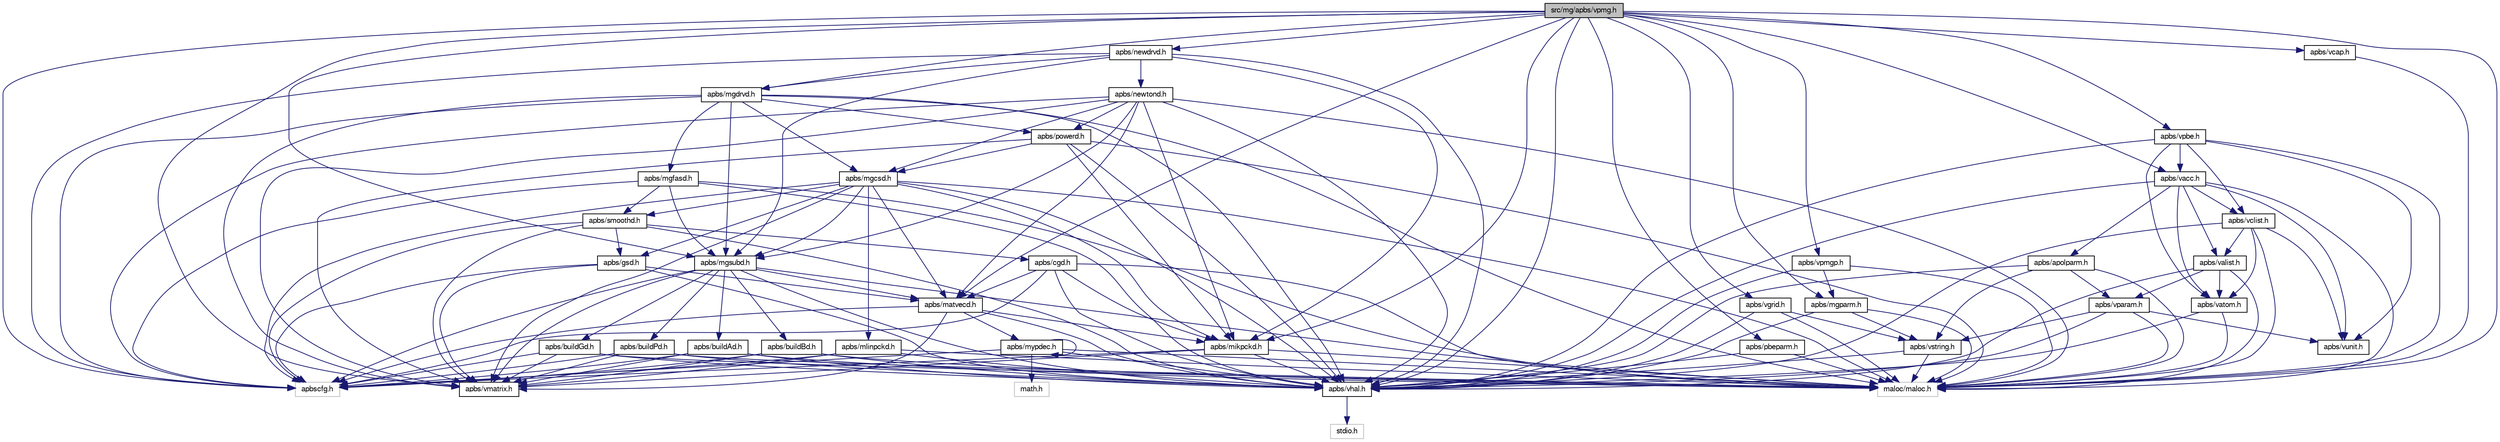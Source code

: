 digraph "src/mg/apbs/vpmg.h"
{
  edge [fontname="FreeSans",fontsize="10",labelfontname="FreeSans",labelfontsize="10"];
  node [fontname="FreeSans",fontsize="10",shape=record];
  Node1 [label="src/mg/apbs/vpmg.h",height=0.2,width=0.4,color="black", fillcolor="grey75", style="filled" fontcolor="black"];
  Node1 -> Node2 [color="midnightblue",fontsize="10",style="solid",fontname="FreeSans"];
  Node2 [label="apbscfg.h",height=0.2,width=0.4,color="grey75", fillcolor="white", style="filled"];
  Node1 -> Node3 [color="midnightblue",fontsize="10",style="solid",fontname="FreeSans"];
  Node3 [label="maloc/maloc.h",height=0.2,width=0.4,color="grey75", fillcolor="white", style="filled"];
  Node1 -> Node4 [color="midnightblue",fontsize="10",style="solid",fontname="FreeSans"];
  Node4 [label="apbs/vhal.h",height=0.2,width=0.4,color="black", fillcolor="white", style="filled",URL="$vhal_8h.html",tooltip="Contains generic macro definitions for APBS."];
  Node4 -> Node5 [color="midnightblue",fontsize="10",style="solid",fontname="FreeSans"];
  Node5 [label="stdio.h",height=0.2,width=0.4,color="grey75", fillcolor="white", style="filled"];
  Node1 -> Node6 [color="midnightblue",fontsize="10",style="solid",fontname="FreeSans"];
  Node6 [label="apbs/vpmgp.h",height=0.2,width=0.4,color="black", fillcolor="white", style="filled",URL="$vpmgp_8h.html",tooltip="Contains declarations for class Vpmgp."];
  Node6 -> Node3 [color="midnightblue",fontsize="10",style="solid",fontname="FreeSans"];
  Node6 -> Node4 [color="midnightblue",fontsize="10",style="solid",fontname="FreeSans"];
  Node6 -> Node7 [color="midnightblue",fontsize="10",style="solid",fontname="FreeSans"];
  Node7 [label="apbs/mgparm.h",height=0.2,width=0.4,color="black", fillcolor="white", style="filled",URL="$mgparm_8h.html",tooltip="Contains declarations for class MGparm."];
  Node7 -> Node3 [color="midnightblue",fontsize="10",style="solid",fontname="FreeSans"];
  Node7 -> Node4 [color="midnightblue",fontsize="10",style="solid",fontname="FreeSans"];
  Node7 -> Node8 [color="midnightblue",fontsize="10",style="solid",fontname="FreeSans"];
  Node8 [label="apbs/vstring.h",height=0.2,width=0.4,color="black", fillcolor="white", style="filled",URL="$vstring_8h.html",tooltip="Contains declarations for class Vstring."];
  Node8 -> Node3 [color="midnightblue",fontsize="10",style="solid",fontname="FreeSans"];
  Node8 -> Node4 [color="midnightblue",fontsize="10",style="solid",fontname="FreeSans"];
  Node1 -> Node9 [color="midnightblue",fontsize="10",style="solid",fontname="FreeSans"];
  Node9 [label="apbs/vacc.h",height=0.2,width=0.4,color="black", fillcolor="white", style="filled",URL="$vacc_8h.html",tooltip="Contains declarations for class Vacc."];
  Node9 -> Node3 [color="midnightblue",fontsize="10",style="solid",fontname="FreeSans"];
  Node9 -> Node4 [color="midnightblue",fontsize="10",style="solid",fontname="FreeSans"];
  Node9 -> Node10 [color="midnightblue",fontsize="10",style="solid",fontname="FreeSans"];
  Node10 [label="apbs/valist.h",height=0.2,width=0.4,color="black", fillcolor="white", style="filled",URL="$valist_8h.html",tooltip="Contains declarations for class Valist."];
  Node10 -> Node3 [color="midnightblue",fontsize="10",style="solid",fontname="FreeSans"];
  Node10 -> Node4 [color="midnightblue",fontsize="10",style="solid",fontname="FreeSans"];
  Node10 -> Node11 [color="midnightblue",fontsize="10",style="solid",fontname="FreeSans"];
  Node11 [label="apbs/vatom.h",height=0.2,width=0.4,color="black", fillcolor="white", style="filled",URL="$vatom_8h.html",tooltip="Contains declarations for class Vatom."];
  Node11 -> Node3 [color="midnightblue",fontsize="10",style="solid",fontname="FreeSans"];
  Node11 -> Node4 [color="midnightblue",fontsize="10",style="solid",fontname="FreeSans"];
  Node10 -> Node12 [color="midnightblue",fontsize="10",style="solid",fontname="FreeSans"];
  Node12 [label="apbs/vparam.h",height=0.2,width=0.4,color="black", fillcolor="white", style="filled",URL="$vparam_8h.html",tooltip="Contains declarations for class Vparam."];
  Node12 -> Node3 [color="midnightblue",fontsize="10",style="solid",fontname="FreeSans"];
  Node12 -> Node4 [color="midnightblue",fontsize="10",style="solid",fontname="FreeSans"];
  Node12 -> Node13 [color="midnightblue",fontsize="10",style="solid",fontname="FreeSans"];
  Node13 [label="apbs/vunit.h",height=0.2,width=0.4,color="black", fillcolor="white", style="filled",URL="$vunit_8h.html",tooltip="Contains a collection of useful constants and conversion factors."];
  Node12 -> Node8 [color="midnightblue",fontsize="10",style="solid",fontname="FreeSans"];
  Node9 -> Node14 [color="midnightblue",fontsize="10",style="solid",fontname="FreeSans"];
  Node14 [label="apbs/vclist.h",height=0.2,width=0.4,color="black", fillcolor="white", style="filled",URL="$vclist_8h.html",tooltip="Contains declarations for class Vclist."];
  Node14 -> Node3 [color="midnightblue",fontsize="10",style="solid",fontname="FreeSans"];
  Node14 -> Node4 [color="midnightblue",fontsize="10",style="solid",fontname="FreeSans"];
  Node14 -> Node10 [color="midnightblue",fontsize="10",style="solid",fontname="FreeSans"];
  Node14 -> Node11 [color="midnightblue",fontsize="10",style="solid",fontname="FreeSans"];
  Node14 -> Node13 [color="midnightblue",fontsize="10",style="solid",fontname="FreeSans"];
  Node9 -> Node11 [color="midnightblue",fontsize="10",style="solid",fontname="FreeSans"];
  Node9 -> Node13 [color="midnightblue",fontsize="10",style="solid",fontname="FreeSans"];
  Node9 -> Node15 [color="midnightblue",fontsize="10",style="solid",fontname="FreeSans"];
  Node15 [label="apbs/apolparm.h",height=0.2,width=0.4,color="black", fillcolor="white", style="filled",URL="$apolparm_8h_source.html"];
  Node15 -> Node3 [color="midnightblue",fontsize="10",style="solid",fontname="FreeSans"];
  Node15 -> Node4 [color="midnightblue",fontsize="10",style="solid",fontname="FreeSans"];
  Node15 -> Node8 [color="midnightblue",fontsize="10",style="solid",fontname="FreeSans"];
  Node15 -> Node12 [color="midnightblue",fontsize="10",style="solid",fontname="FreeSans"];
  Node1 -> Node16 [color="midnightblue",fontsize="10",style="solid",fontname="FreeSans"];
  Node16 [label="apbs/vcap.h",height=0.2,width=0.4,color="black", fillcolor="white", style="filled",URL="$vcap_8h.html",tooltip="Contains declarations for class Vcap."];
  Node16 -> Node3 [color="midnightblue",fontsize="10",style="solid",fontname="FreeSans"];
  Node1 -> Node17 [color="midnightblue",fontsize="10",style="solid",fontname="FreeSans"];
  Node17 [label="apbs/vpbe.h",height=0.2,width=0.4,color="black", fillcolor="white", style="filled",URL="$vpbe_8h.html",tooltip="Contains declarations for class Vpbe."];
  Node17 -> Node3 [color="midnightblue",fontsize="10",style="solid",fontname="FreeSans"];
  Node17 -> Node4 [color="midnightblue",fontsize="10",style="solid",fontname="FreeSans"];
  Node17 -> Node13 [color="midnightblue",fontsize="10",style="solid",fontname="FreeSans"];
  Node17 -> Node11 [color="midnightblue",fontsize="10",style="solid",fontname="FreeSans"];
  Node17 -> Node9 [color="midnightblue",fontsize="10",style="solid",fontname="FreeSans"];
  Node17 -> Node14 [color="midnightblue",fontsize="10",style="solid",fontname="FreeSans"];
  Node1 -> Node18 [color="midnightblue",fontsize="10",style="solid",fontname="FreeSans"];
  Node18 [label="apbs/vgrid.h",height=0.2,width=0.4,color="black", fillcolor="white", style="filled",URL="$vgrid_8h.html",tooltip="Potential oracle for Cartesian mesh data."];
  Node18 -> Node3 [color="midnightblue",fontsize="10",style="solid",fontname="FreeSans"];
  Node18 -> Node4 [color="midnightblue",fontsize="10",style="solid",fontname="FreeSans"];
  Node18 -> Node8 [color="midnightblue",fontsize="10",style="solid",fontname="FreeSans"];
  Node1 -> Node7 [color="midnightblue",fontsize="10",style="solid",fontname="FreeSans"];
  Node1 -> Node19 [color="midnightblue",fontsize="10",style="solid",fontname="FreeSans"];
  Node19 [label="apbs/pbeparm.h",height=0.2,width=0.4,color="black", fillcolor="white", style="filled",URL="$pbeparm_8h.html",tooltip="Contains declarations for class PBEparm."];
  Node19 -> Node3 [color="midnightblue",fontsize="10",style="solid",fontname="FreeSans"];
  Node19 -> Node4 [color="midnightblue",fontsize="10",style="solid",fontname="FreeSans"];
  Node1 -> Node20 [color="midnightblue",fontsize="10",style="solid",fontname="FreeSans"];
  Node20 [label="apbs/vmatrix.h",height=0.2,width=0.4,color="black", fillcolor="white", style="filled",URL="$vmatrix_8h.html",tooltip="Contains inclusions for matrix data wrappers."];
  Node1 -> Node21 [color="midnightblue",fontsize="10",style="solid",fontname="FreeSans"];
  Node21 [label="apbs/mgdrvd.h",height=0.2,width=0.4,color="black", fillcolor="white", style="filled",URL="$mgdrvd_8h_source.html"];
  Node21 -> Node3 [color="midnightblue",fontsize="10",style="solid",fontname="FreeSans"];
  Node21 -> Node2 [color="midnightblue",fontsize="10",style="solid",fontname="FreeSans"];
  Node21 -> Node4 [color="midnightblue",fontsize="10",style="solid",fontname="FreeSans"];
  Node21 -> Node20 [color="midnightblue",fontsize="10",style="solid",fontname="FreeSans"];
  Node21 -> Node22 [color="midnightblue",fontsize="10",style="solid",fontname="FreeSans"];
  Node22 [label="apbs/mgsubd.h",height=0.2,width=0.4,color="black", fillcolor="white", style="filled",URL="$mgsubd_8h_source.html"];
  Node22 -> Node3 [color="midnightblue",fontsize="10",style="solid",fontname="FreeSans"];
  Node22 -> Node2 [color="midnightblue",fontsize="10",style="solid",fontname="FreeSans"];
  Node22 -> Node4 [color="midnightblue",fontsize="10",style="solid",fontname="FreeSans"];
  Node22 -> Node23 [color="midnightblue",fontsize="10",style="solid",fontname="FreeSans"];
  Node23 [label="apbs/matvecd.h",height=0.2,width=0.4,color="black", fillcolor="white", style="filled",URL="$matvecd_8h_source.html"];
  Node23 -> Node2 [color="midnightblue",fontsize="10",style="solid",fontname="FreeSans"];
  Node23 -> Node4 [color="midnightblue",fontsize="10",style="solid",fontname="FreeSans"];
  Node23 -> Node20 [color="midnightblue",fontsize="10",style="solid",fontname="FreeSans"];
  Node23 -> Node24 [color="midnightblue",fontsize="10",style="solid",fontname="FreeSans"];
  Node24 [label="apbs/mikpckd.h",height=0.2,width=0.4,color="black", fillcolor="white", style="filled",URL="$mikpckd_8h_source.html"];
  Node24 -> Node3 [color="midnightblue",fontsize="10",style="solid",fontname="FreeSans"];
  Node24 -> Node2 [color="midnightblue",fontsize="10",style="solid",fontname="FreeSans"];
  Node24 -> Node4 [color="midnightblue",fontsize="10",style="solid",fontname="FreeSans"];
  Node24 -> Node20 [color="midnightblue",fontsize="10",style="solid",fontname="FreeSans"];
  Node23 -> Node25 [color="midnightblue",fontsize="10",style="solid",fontname="FreeSans"];
  Node25 [label="apbs/mypdec.h",height=0.2,width=0.4,color="black", fillcolor="white", style="filled",URL="$mypdec_8h_source.html"];
  Node25 -> Node3 [color="midnightblue",fontsize="10",style="solid",fontname="FreeSans"];
  Node25 -> Node2 [color="midnightblue",fontsize="10",style="solid",fontname="FreeSans"];
  Node25 -> Node26 [color="midnightblue",fontsize="10",style="solid",fontname="FreeSans"];
  Node26 [label="math.h",height=0.2,width=0.4,color="grey75", fillcolor="white", style="filled"];
  Node25 -> Node4 [color="midnightblue",fontsize="10",style="solid",fontname="FreeSans"];
  Node25 -> Node25 [color="midnightblue",fontsize="10",style="solid",fontname="FreeSans"];
  Node22 -> Node20 [color="midnightblue",fontsize="10",style="solid",fontname="FreeSans"];
  Node22 -> Node27 [color="midnightblue",fontsize="10",style="solid",fontname="FreeSans"];
  Node27 [label="apbs/buildAd.h",height=0.2,width=0.4,color="black", fillcolor="white", style="filled",URL="$build_ad_8h_source.html"];
  Node27 -> Node2 [color="midnightblue",fontsize="10",style="solid",fontname="FreeSans"];
  Node27 -> Node3 [color="midnightblue",fontsize="10",style="solid",fontname="FreeSans"];
  Node27 -> Node4 [color="midnightblue",fontsize="10",style="solid",fontname="FreeSans"];
  Node27 -> Node20 [color="midnightblue",fontsize="10",style="solid",fontname="FreeSans"];
  Node22 -> Node28 [color="midnightblue",fontsize="10",style="solid",fontname="FreeSans"];
  Node28 [label="apbs/buildPd.h",height=0.2,width=0.4,color="black", fillcolor="white", style="filled",URL="$build_pd_8h_source.html"];
  Node28 -> Node3 [color="midnightblue",fontsize="10",style="solid",fontname="FreeSans"];
  Node28 -> Node2 [color="midnightblue",fontsize="10",style="solid",fontname="FreeSans"];
  Node28 -> Node4 [color="midnightblue",fontsize="10",style="solid",fontname="FreeSans"];
  Node28 -> Node20 [color="midnightblue",fontsize="10",style="solid",fontname="FreeSans"];
  Node22 -> Node29 [color="midnightblue",fontsize="10",style="solid",fontname="FreeSans"];
  Node29 [label="apbs/buildBd.h",height=0.2,width=0.4,color="black", fillcolor="white", style="filled",URL="$build_bd_8h_source.html"];
  Node29 -> Node2 [color="midnightblue",fontsize="10",style="solid",fontname="FreeSans"];
  Node29 -> Node3 [color="midnightblue",fontsize="10",style="solid",fontname="FreeSans"];
  Node29 -> Node4 [color="midnightblue",fontsize="10",style="solid",fontname="FreeSans"];
  Node29 -> Node20 [color="midnightblue",fontsize="10",style="solid",fontname="FreeSans"];
  Node22 -> Node30 [color="midnightblue",fontsize="10",style="solid",fontname="FreeSans"];
  Node30 [label="apbs/buildGd.h",height=0.2,width=0.4,color="black", fillcolor="white", style="filled",URL="$build_gd_8h_source.html"];
  Node30 -> Node3 [color="midnightblue",fontsize="10",style="solid",fontname="FreeSans"];
  Node30 -> Node2 [color="midnightblue",fontsize="10",style="solid",fontname="FreeSans"];
  Node30 -> Node4 [color="midnightblue",fontsize="10",style="solid",fontname="FreeSans"];
  Node30 -> Node20 [color="midnightblue",fontsize="10",style="solid",fontname="FreeSans"];
  Node21 -> Node31 [color="midnightblue",fontsize="10",style="solid",fontname="FreeSans"];
  Node31 [label="apbs/mgcsd.h",height=0.2,width=0.4,color="black", fillcolor="white", style="filled",URL="$mgcsd_8h_source.html"];
  Node31 -> Node3 [color="midnightblue",fontsize="10",style="solid",fontname="FreeSans"];
  Node31 -> Node2 [color="midnightblue",fontsize="10",style="solid",fontname="FreeSans"];
  Node31 -> Node4 [color="midnightblue",fontsize="10",style="solid",fontname="FreeSans"];
  Node31 -> Node20 [color="midnightblue",fontsize="10",style="solid",fontname="FreeSans"];
  Node31 -> Node22 [color="midnightblue",fontsize="10",style="solid",fontname="FreeSans"];
  Node31 -> Node24 [color="midnightblue",fontsize="10",style="solid",fontname="FreeSans"];
  Node31 -> Node32 [color="midnightblue",fontsize="10",style="solid",fontname="FreeSans"];
  Node32 [label="apbs/smoothd.h",height=0.2,width=0.4,color="black", fillcolor="white", style="filled",URL="$smoothd_8h_source.html"];
  Node32 -> Node2 [color="midnightblue",fontsize="10",style="solid",fontname="FreeSans"];
  Node32 -> Node4 [color="midnightblue",fontsize="10",style="solid",fontname="FreeSans"];
  Node32 -> Node33 [color="midnightblue",fontsize="10",style="solid",fontname="FreeSans"];
  Node33 [label="apbs/gsd.h",height=0.2,width=0.4,color="black", fillcolor="white", style="filled",URL="$gsd_8h_source.html"];
  Node33 -> Node2 [color="midnightblue",fontsize="10",style="solid",fontname="FreeSans"];
  Node33 -> Node4 [color="midnightblue",fontsize="10",style="solid",fontname="FreeSans"];
  Node33 -> Node20 [color="midnightblue",fontsize="10",style="solid",fontname="FreeSans"];
  Node33 -> Node23 [color="midnightblue",fontsize="10",style="solid",fontname="FreeSans"];
  Node32 -> Node34 [color="midnightblue",fontsize="10",style="solid",fontname="FreeSans"];
  Node34 [label="apbs/cgd.h",height=0.2,width=0.4,color="black", fillcolor="white", style="filled",URL="$cgd_8h_source.html"];
  Node34 -> Node3 [color="midnightblue",fontsize="10",style="solid",fontname="FreeSans"];
  Node34 -> Node2 [color="midnightblue",fontsize="10",style="solid",fontname="FreeSans"];
  Node34 -> Node4 [color="midnightblue",fontsize="10",style="solid",fontname="FreeSans"];
  Node34 -> Node23 [color="midnightblue",fontsize="10",style="solid",fontname="FreeSans"];
  Node34 -> Node24 [color="midnightblue",fontsize="10",style="solid",fontname="FreeSans"];
  Node32 -> Node20 [color="midnightblue",fontsize="10",style="solid",fontname="FreeSans"];
  Node31 -> Node33 [color="midnightblue",fontsize="10",style="solid",fontname="FreeSans"];
  Node31 -> Node23 [color="midnightblue",fontsize="10",style="solid",fontname="FreeSans"];
  Node31 -> Node35 [color="midnightblue",fontsize="10",style="solid",fontname="FreeSans"];
  Node35 [label="apbs/mlinpckd.h",height=0.2,width=0.4,color="black", fillcolor="white", style="filled",URL="$mlinpckd_8h_source.html"];
  Node35 -> Node3 [color="midnightblue",fontsize="10",style="solid",fontname="FreeSans"];
  Node35 -> Node2 [color="midnightblue",fontsize="10",style="solid",fontname="FreeSans"];
  Node35 -> Node4 [color="midnightblue",fontsize="10",style="solid",fontname="FreeSans"];
  Node35 -> Node20 [color="midnightblue",fontsize="10",style="solid",fontname="FreeSans"];
  Node21 -> Node36 [color="midnightblue",fontsize="10",style="solid",fontname="FreeSans"];
  Node36 [label="apbs/powerd.h",height=0.2,width=0.4,color="black", fillcolor="white", style="filled",URL="$powerd_8h_source.html"];
  Node36 -> Node3 [color="midnightblue",fontsize="10",style="solid",fontname="FreeSans"];
  Node36 -> Node4 [color="midnightblue",fontsize="10",style="solid",fontname="FreeSans"];
  Node36 -> Node20 [color="midnightblue",fontsize="10",style="solid",fontname="FreeSans"];
  Node36 -> Node24 [color="midnightblue",fontsize="10",style="solid",fontname="FreeSans"];
  Node36 -> Node31 [color="midnightblue",fontsize="10",style="solid",fontname="FreeSans"];
  Node21 -> Node37 [color="midnightblue",fontsize="10",style="solid",fontname="FreeSans"];
  Node37 [label="apbs/mgfasd.h",height=0.2,width=0.4,color="black", fillcolor="white", style="filled",URL="$mgfasd_8h_source.html"];
  Node37 -> Node3 [color="midnightblue",fontsize="10",style="solid",fontname="FreeSans"];
  Node37 -> Node2 [color="midnightblue",fontsize="10",style="solid",fontname="FreeSans"];
  Node37 -> Node4 [color="midnightblue",fontsize="10",style="solid",fontname="FreeSans"];
  Node37 -> Node32 [color="midnightblue",fontsize="10",style="solid",fontname="FreeSans"];
  Node37 -> Node22 [color="midnightblue",fontsize="10",style="solid",fontname="FreeSans"];
  Node1 -> Node38 [color="midnightblue",fontsize="10",style="solid",fontname="FreeSans"];
  Node38 [label="apbs/newdrvd.h",height=0.2,width=0.4,color="black", fillcolor="white", style="filled",URL="$newdrvd_8h_source.html"];
  Node38 -> Node2 [color="midnightblue",fontsize="10",style="solid",fontname="FreeSans"];
  Node38 -> Node4 [color="midnightblue",fontsize="10",style="solid",fontname="FreeSans"];
  Node38 -> Node22 [color="midnightblue",fontsize="10",style="solid",fontname="FreeSans"];
  Node38 -> Node24 [color="midnightblue",fontsize="10",style="solid",fontname="FreeSans"];
  Node38 -> Node39 [color="midnightblue",fontsize="10",style="solid",fontname="FreeSans"];
  Node39 [label="apbs/newtond.h",height=0.2,width=0.4,color="black", fillcolor="white", style="filled",URL="$newtond_8h_source.html"];
  Node39 -> Node3 [color="midnightblue",fontsize="10",style="solid",fontname="FreeSans"];
  Node39 -> Node2 [color="midnightblue",fontsize="10",style="solid",fontname="FreeSans"];
  Node39 -> Node4 [color="midnightblue",fontsize="10",style="solid",fontname="FreeSans"];
  Node39 -> Node23 [color="midnightblue",fontsize="10",style="solid",fontname="FreeSans"];
  Node39 -> Node24 [color="midnightblue",fontsize="10",style="solid",fontname="FreeSans"];
  Node39 -> Node31 [color="midnightblue",fontsize="10",style="solid",fontname="FreeSans"];
  Node39 -> Node22 [color="midnightblue",fontsize="10",style="solid",fontname="FreeSans"];
  Node39 -> Node20 [color="midnightblue",fontsize="10",style="solid",fontname="FreeSans"];
  Node39 -> Node36 [color="midnightblue",fontsize="10",style="solid",fontname="FreeSans"];
  Node38 -> Node21 [color="midnightblue",fontsize="10",style="solid",fontname="FreeSans"];
  Node1 -> Node22 [color="midnightblue",fontsize="10",style="solid",fontname="FreeSans"];
  Node1 -> Node24 [color="midnightblue",fontsize="10",style="solid",fontname="FreeSans"];
  Node1 -> Node23 [color="midnightblue",fontsize="10",style="solid",fontname="FreeSans"];
}
